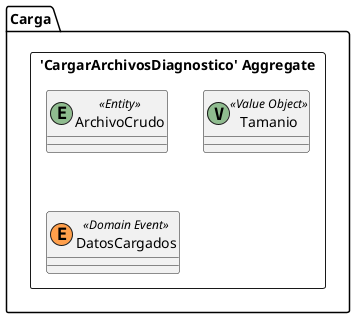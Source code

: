 @startuml

skinparam componentStyle uml2

package Carga {
	package "'CargarArchivosDiagnostico' Aggregate" <<Rectangle>> {
		class ArchivoCrudo <<(E,DarkSeaGreen) Entity>> {
		}
		class Tamanio <<(V,DarkSeaGreen) Value Object>> {
		}
		class DatosCargados <<(E,#ff9f4b) Domain Event>> {
		}
	}
}


@enduml
